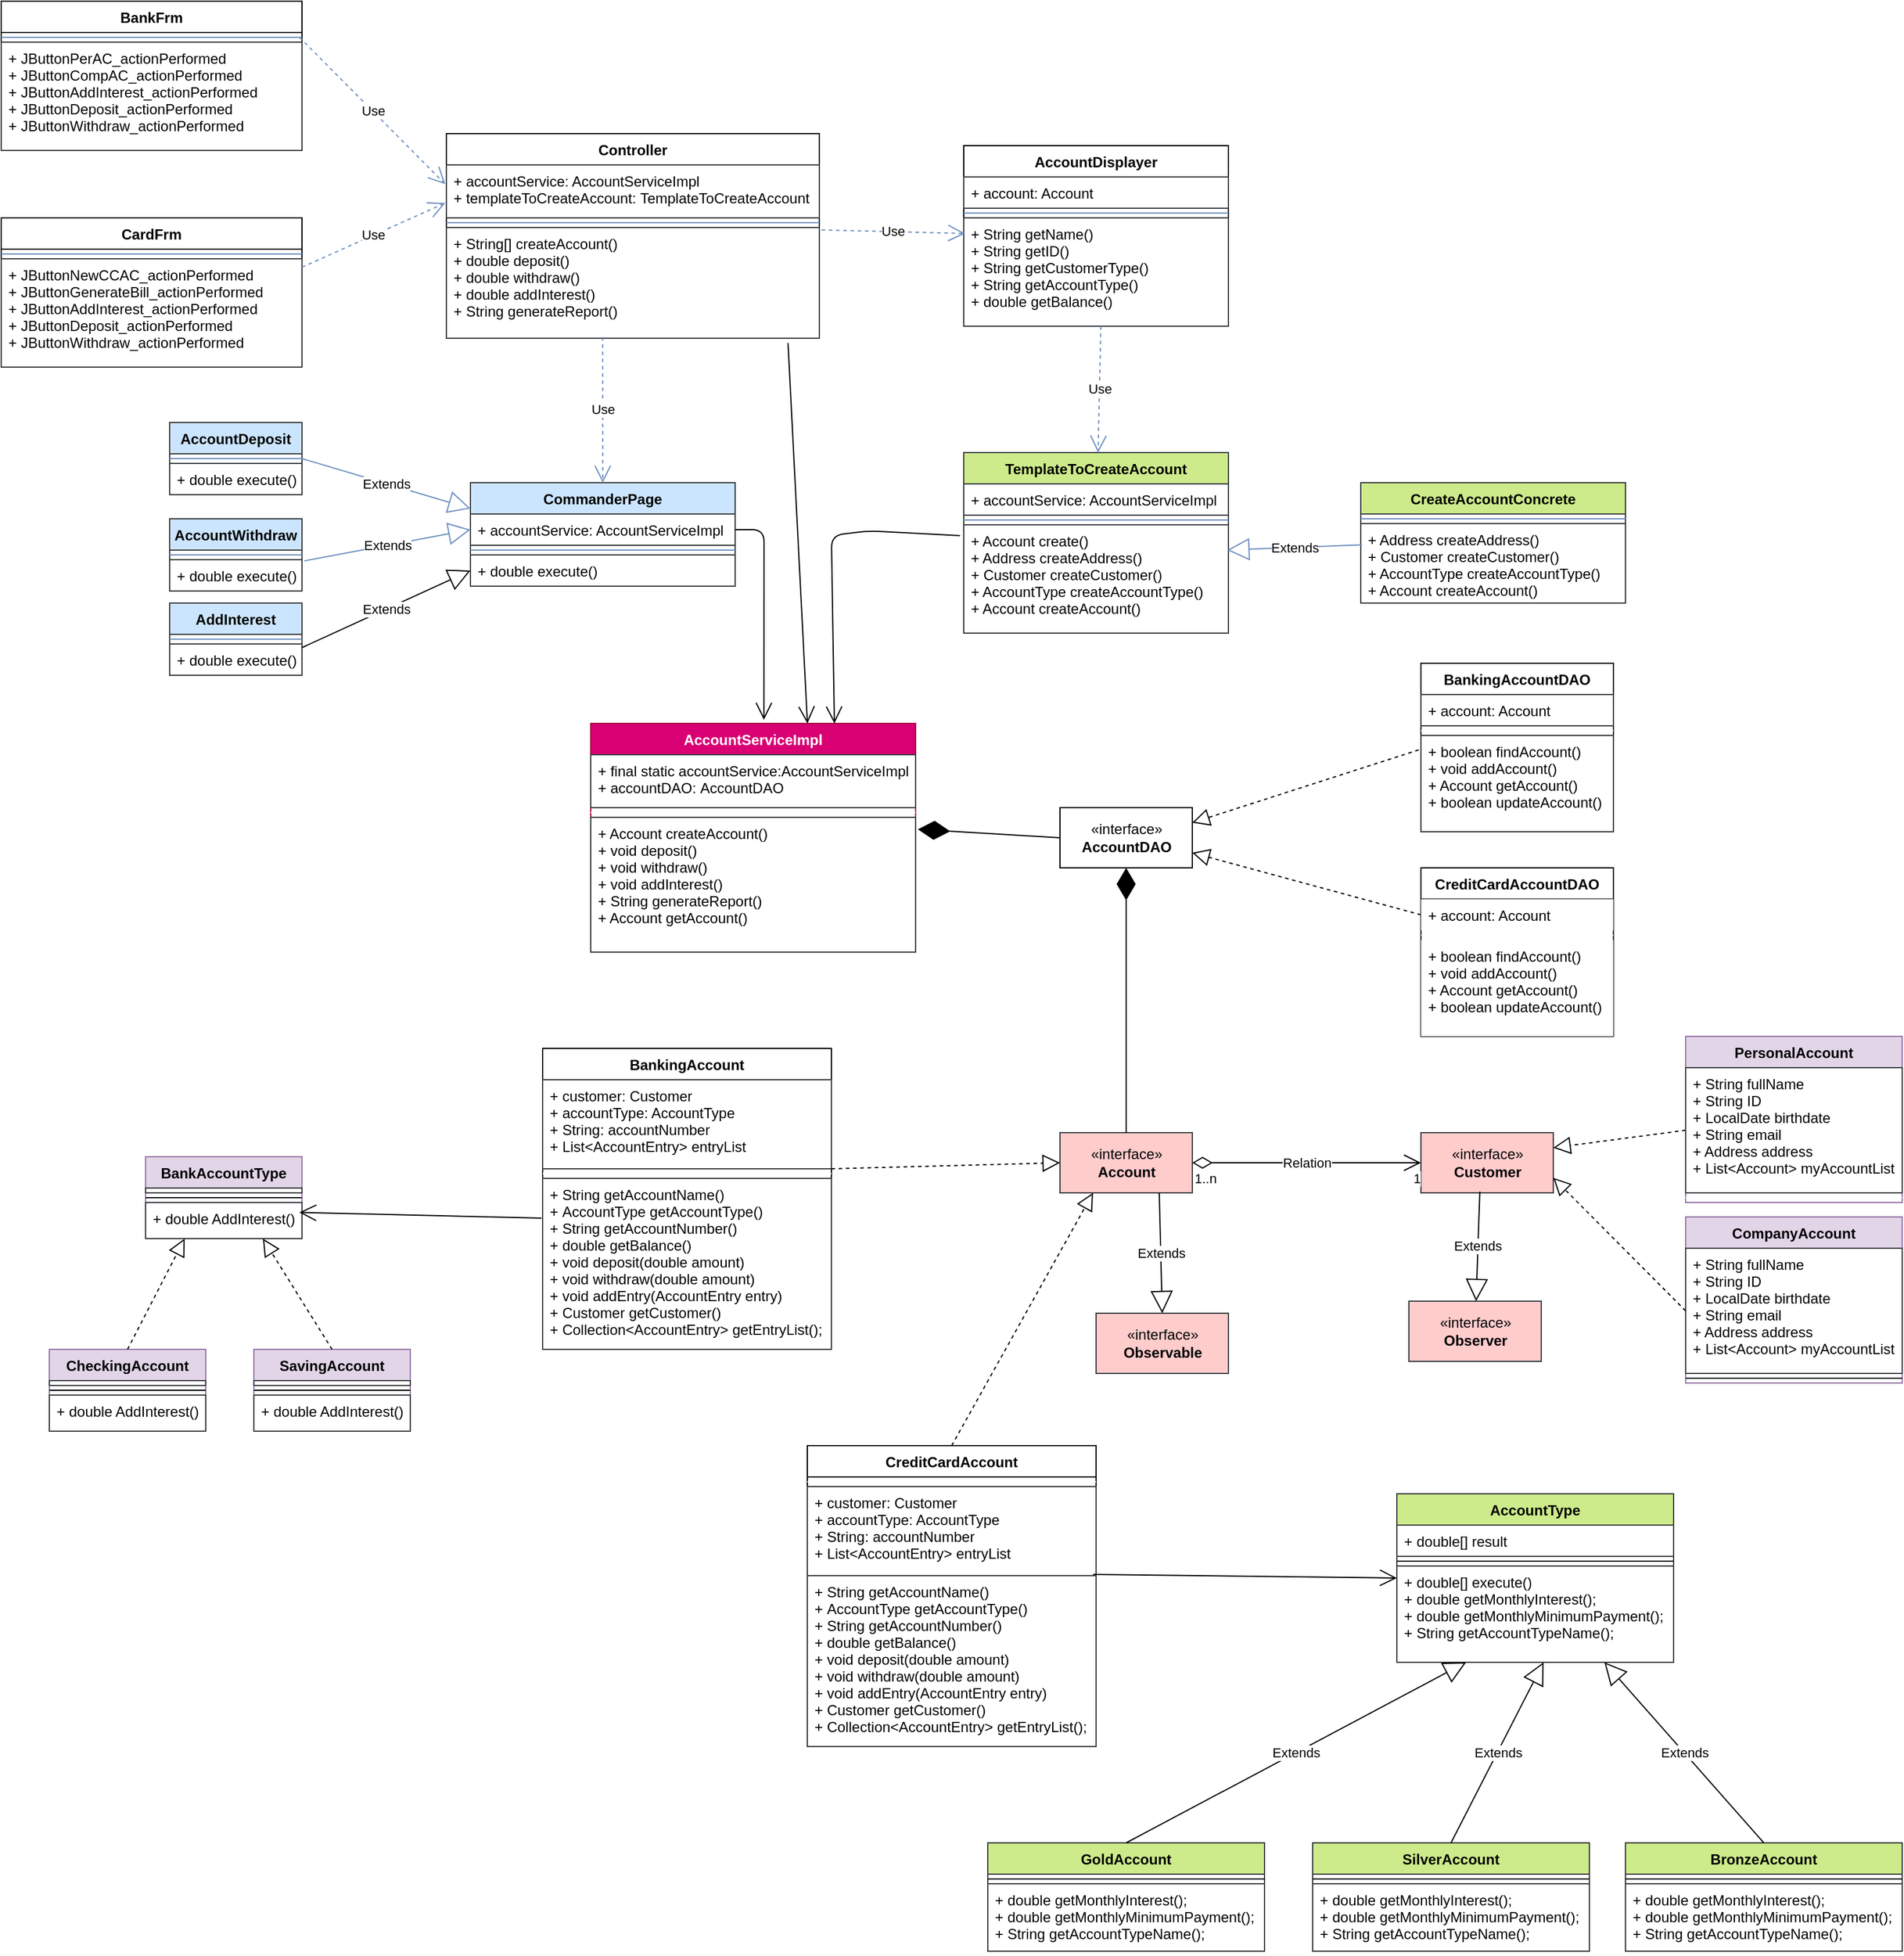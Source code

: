 <mxfile version="13.10.0" type="device"><diagram id="N6geoJVRwXy_Mv2rd3Je" name="Page-1"><mxGraphModel dx="946" dy="1611" grid="1" gridSize="10" guides="0" tooltips="1" connect="1" arrows="1" fold="1" page="1" pageScale="1" pageWidth="850" pageHeight="1100" math="0" shadow="0"><root><mxCell id="0"/><mxCell id="1" parent="0"/><mxCell id="7Wsvsvhpd3cD05kShC8l-5" value="CardFrm" style="swimlane;fontStyle=1;align=center;verticalAlign=top;childLayout=stackLayout;horizontal=1;startSize=26;horizontalStack=0;resizeParent=1;resizeParentMax=0;resizeLast=0;collapsible=1;marginBottom=0;" parent="1" vertex="1"><mxGeometry x="30" y="160" width="250" height="124" as="geometry"/></mxCell><mxCell id="7Wsvsvhpd3cD05kShC8l-7" value="" style="line;strokeWidth=1;fillColor=#dae8fc;align=left;verticalAlign=middle;spacingTop=-1;spacingLeft=3;spacingRight=3;rotatable=0;labelPosition=right;points=[];portConstraint=eastwest;strokeColor=#6c8ebf;" parent="7Wsvsvhpd3cD05kShC8l-5" vertex="1"><mxGeometry y="26" width="250" height="8" as="geometry"/></mxCell><mxCell id="7Wsvsvhpd3cD05kShC8l-8" value="+ JButtonNewCCAC_actionPerformed&#10;+ JButtonGenerateBill_actionPerformed&#10;+ JButtonAddInterest_actionPerformed&#10;+ JButtonDeposit_actionPerformed&#10;+ JButtonWithdraw_actionPerformed" style="text;strokeColor=#36393d;align=left;verticalAlign=top;spacingLeft=4;spacingRight=4;overflow=hidden;rotatable=0;points=[[0,0.5],[1,0.5]];portConstraint=eastwest;fillColor=#FFFFFF;" parent="7Wsvsvhpd3cD05kShC8l-5" vertex="1"><mxGeometry y="34" width="250" height="90" as="geometry"/></mxCell><mxCell id="7Wsvsvhpd3cD05kShC8l-23" value="BankFrm" style="swimlane;fontStyle=1;align=center;verticalAlign=top;childLayout=stackLayout;horizontal=1;startSize=26;horizontalStack=0;resizeParent=1;resizeParentMax=0;resizeLast=0;collapsible=1;marginBottom=0;" parent="1" vertex="1"><mxGeometry x="30" y="-20" width="250" height="124" as="geometry"/></mxCell><mxCell id="7Wsvsvhpd3cD05kShC8l-25" value="" style="line;strokeWidth=1;fillColor=#dae8fc;align=left;verticalAlign=middle;spacingTop=-1;spacingLeft=3;spacingRight=3;rotatable=0;labelPosition=right;points=[];portConstraint=eastwest;strokeColor=#6c8ebf;" parent="7Wsvsvhpd3cD05kShC8l-23" vertex="1"><mxGeometry y="26" width="250" height="8" as="geometry"/></mxCell><mxCell id="7Wsvsvhpd3cD05kShC8l-26" value="+ JButtonPerAC_actionPerformed&#10;+ JButtonCompAC_actionPerformed&#10;+ JButtonAddInterest_actionPerformed&#10;+ JButtonDeposit_actionPerformed&#10;+ JButtonWithdraw_actionPerformed" style="text;align=left;verticalAlign=top;spacingLeft=4;spacingRight=4;overflow=hidden;rotatable=0;points=[[0,0.5],[1,0.5]];portConstraint=eastwest;strokeColor=#36393d;fillColor=#FFFFFF;" parent="7Wsvsvhpd3cD05kShC8l-23" vertex="1"><mxGeometry y="34" width="250" height="90" as="geometry"/></mxCell><mxCell id="7Wsvsvhpd3cD05kShC8l-27" value="Controller" style="swimlane;fontStyle=1;align=center;verticalAlign=top;childLayout=stackLayout;horizontal=1;startSize=26;horizontalStack=0;resizeParent=1;resizeParentMax=0;resizeLast=0;collapsible=1;marginBottom=0;" parent="1" vertex="1"><mxGeometry x="400" y="90" width="310" height="170" as="geometry"/></mxCell><mxCell id="7Wsvsvhpd3cD05kShC8l-28" value="+ accountService: AccountServiceImpl&#10;+ templateToCreateAccount: TemplateToCreateAccount" style="text;strokeColor=#36393d;align=left;verticalAlign=top;spacingLeft=4;spacingRight=4;overflow=hidden;rotatable=0;points=[[0,0.5],[1,0.5]];portConstraint=eastwest;fillColor=#FFFFFF;" parent="7Wsvsvhpd3cD05kShC8l-27" vertex="1"><mxGeometry y="26" width="310" height="44" as="geometry"/></mxCell><mxCell id="7Wsvsvhpd3cD05kShC8l-29" value="" style="line;strokeWidth=1;fillColor=#dae8fc;align=left;verticalAlign=middle;spacingTop=-1;spacingLeft=3;spacingRight=3;rotatable=0;labelPosition=right;points=[];portConstraint=eastwest;strokeColor=#6c8ebf;" parent="7Wsvsvhpd3cD05kShC8l-27" vertex="1"><mxGeometry y="70" width="310" height="8" as="geometry"/></mxCell><mxCell id="7Wsvsvhpd3cD05kShC8l-30" value="+ String[] createAccount()&#10;+ double deposit()&#10;+ double withdraw()&#10;+ double addInterest()&#10;+ String generateReport()&#10;" style="text;strokeColor=#36393d;align=left;verticalAlign=top;spacingLeft=4;spacingRight=4;overflow=hidden;rotatable=0;points=[[0,0.5],[1,0.5]];portConstraint=eastwest;fillColor=#FFFFFF;" parent="7Wsvsvhpd3cD05kShC8l-27" vertex="1"><mxGeometry y="78" width="310" height="92" as="geometry"/></mxCell><mxCell id="7Wsvsvhpd3cD05kShC8l-33" value="Use" style="endArrow=open;endSize=12;dashed=1;html=1;exitX=0.992;exitY=-0.044;exitDx=0;exitDy=0;exitPerimeter=0;entryX=-0.003;entryY=0.364;entryDx=0;entryDy=0;entryPerimeter=0;fillColor=#dae8fc;strokeColor=#6c8ebf;" parent="1" source="7Wsvsvhpd3cD05kShC8l-26" target="7Wsvsvhpd3cD05kShC8l-28" edge="1"><mxGeometry width="160" relative="1" as="geometry"><mxPoint x="340" y="140" as="sourcePoint"/><mxPoint x="345" y="153" as="targetPoint"/></mxGeometry></mxCell><mxCell id="7Wsvsvhpd3cD05kShC8l-34" value="Use" style="endArrow=open;endSize=12;dashed=1;html=1;exitX=1;exitY=0.078;exitDx=0;exitDy=0;exitPerimeter=0;entryX=-0.003;entryY=0.719;entryDx=0;entryDy=0;entryPerimeter=0;fillColor=#dae8fc;strokeColor=#6c8ebf;" parent="1" source="7Wsvsvhpd3cD05kShC8l-8" target="7Wsvsvhpd3cD05kShC8l-28" edge="1"><mxGeometry width="160" relative="1" as="geometry"><mxPoint x="288" y="66.04" as="sourcePoint"/><mxPoint x="355" y="163.024" as="targetPoint"/></mxGeometry></mxCell><mxCell id="7Wsvsvhpd3cD05kShC8l-35" value="CommanderPage" style="swimlane;fontStyle=1;align=center;verticalAlign=top;childLayout=stackLayout;horizontal=1;startSize=26;horizontalStack=0;resizeParent=1;resizeParentMax=0;resizeLast=0;collapsible=1;marginBottom=0;fillColor=#cce5ff;strokeColor=#36393d;" parent="1" vertex="1"><mxGeometry x="420" y="380" width="220" height="86" as="geometry"/></mxCell><mxCell id="7Wsvsvhpd3cD05kShC8l-36" value="+ accountService: AccountServiceImpl" style="text;strokeColor=#36393d;align=left;verticalAlign=top;spacingLeft=4;spacingRight=4;overflow=hidden;rotatable=0;points=[[0,0.5],[1,0.5]];portConstraint=eastwest;fillColor=#FFFFFF;" parent="7Wsvsvhpd3cD05kShC8l-35" vertex="1"><mxGeometry y="26" width="220" height="26" as="geometry"/></mxCell><mxCell id="7Wsvsvhpd3cD05kShC8l-37" value="" style="line;strokeWidth=1;fillColor=#dae8fc;align=left;verticalAlign=middle;spacingTop=-1;spacingLeft=3;spacingRight=3;rotatable=0;labelPosition=right;points=[];portConstraint=eastwest;strokeColor=#6c8ebf;" parent="7Wsvsvhpd3cD05kShC8l-35" vertex="1"><mxGeometry y="52" width="220" height="8" as="geometry"/></mxCell><mxCell id="7Wsvsvhpd3cD05kShC8l-38" value="+ double execute()" style="text;strokeColor=#36393d;align=left;verticalAlign=top;spacingLeft=4;spacingRight=4;overflow=hidden;rotatable=0;points=[[0,0.5],[1,0.5]];portConstraint=eastwest;fillColor=#FFFFFF;" parent="7Wsvsvhpd3cD05kShC8l-35" vertex="1"><mxGeometry y="60" width="220" height="26" as="geometry"/></mxCell><mxCell id="7Wsvsvhpd3cD05kShC8l-39" value="Use" style="endArrow=open;endSize=12;dashed=1;html=1;entryX=0.5;entryY=0;entryDx=0;entryDy=0;exitX=0.419;exitY=0.989;exitDx=0;exitDy=0;exitPerimeter=0;fillColor=#dae8fc;strokeColor=#6c8ebf;" parent="1" source="7Wsvsvhpd3cD05kShC8l-30" target="7Wsvsvhpd3cD05kShC8l-35" edge="1"><mxGeometry width="160" relative="1" as="geometry"><mxPoint x="557" y="279" as="sourcePoint"/><mxPoint x="419.07" y="177.636" as="targetPoint"/></mxGeometry></mxCell><mxCell id="7Wsvsvhpd3cD05kShC8l-41" value="AccountDeposit" style="swimlane;fontStyle=1;align=center;verticalAlign=top;childLayout=stackLayout;horizontal=1;startSize=26;horizontalStack=0;resizeParent=1;resizeParentMax=0;resizeLast=0;collapsible=1;marginBottom=0;fillColor=#cce5ff;strokeColor=#36393d;" parent="1" vertex="1"><mxGeometry x="170" y="330" width="110" height="60" as="geometry"/></mxCell><mxCell id="7Wsvsvhpd3cD05kShC8l-43" value="" style="line;strokeWidth=1;fillColor=#dae8fc;align=left;verticalAlign=middle;spacingTop=-1;spacingLeft=3;spacingRight=3;rotatable=0;labelPosition=right;points=[];portConstraint=eastwest;strokeColor=#6c8ebf;" parent="7Wsvsvhpd3cD05kShC8l-41" vertex="1"><mxGeometry y="26" width="110" height="8" as="geometry"/></mxCell><mxCell id="7Wsvsvhpd3cD05kShC8l-44" value="+ double execute():" style="text;strokeColor=#36393d;align=left;verticalAlign=top;spacingLeft=4;spacingRight=4;overflow=hidden;rotatable=0;points=[[0,0.5],[1,0.5]];portConstraint=eastwest;fillColor=#FFFFFF;" parent="7Wsvsvhpd3cD05kShC8l-41" vertex="1"><mxGeometry y="34" width="110" height="26" as="geometry"/></mxCell><mxCell id="7Wsvsvhpd3cD05kShC8l-45" value="AccountWithdraw" style="swimlane;fontStyle=1;align=center;verticalAlign=top;childLayout=stackLayout;horizontal=1;startSize=26;horizontalStack=0;resizeParent=1;resizeParentMax=0;resizeLast=0;collapsible=1;marginBottom=0;fillColor=#cce5ff;strokeColor=#36393d;" parent="1" vertex="1"><mxGeometry x="170" y="410" width="110" height="60" as="geometry"/></mxCell><mxCell id="7Wsvsvhpd3cD05kShC8l-46" value="" style="line;strokeWidth=1;fillColor=#dae8fc;align=left;verticalAlign=middle;spacingTop=-1;spacingLeft=3;spacingRight=3;rotatable=0;labelPosition=right;points=[];portConstraint=eastwest;strokeColor=#6c8ebf;" parent="7Wsvsvhpd3cD05kShC8l-45" vertex="1"><mxGeometry y="26" width="110" height="8" as="geometry"/></mxCell><mxCell id="7Wsvsvhpd3cD05kShC8l-47" value="+ double execute():" style="text;strokeColor=#36393d;align=left;verticalAlign=top;spacingLeft=4;spacingRight=4;overflow=hidden;rotatable=0;points=[[0,0.5],[1,0.5]];portConstraint=eastwest;fillColor=#FFFFFF;" parent="7Wsvsvhpd3cD05kShC8l-45" vertex="1"><mxGeometry y="34" width="110" height="26" as="geometry"/></mxCell><mxCell id="7Wsvsvhpd3cD05kShC8l-48" value="AddInterest" style="swimlane;fontStyle=1;align=center;verticalAlign=top;childLayout=stackLayout;horizontal=1;startSize=26;horizontalStack=0;resizeParent=1;resizeParentMax=0;resizeLast=0;collapsible=1;marginBottom=0;fillColor=#cce5ff;strokeColor=#36393d;" parent="1" vertex="1"><mxGeometry x="170" y="480" width="110" height="60" as="geometry"/></mxCell><mxCell id="7Wsvsvhpd3cD05kShC8l-49" value="" style="line;strokeWidth=1;fillColor=#dae8fc;align=left;verticalAlign=middle;spacingTop=-1;spacingLeft=3;spacingRight=3;rotatable=0;labelPosition=right;points=[];portConstraint=eastwest;strokeColor=#6c8ebf;" parent="7Wsvsvhpd3cD05kShC8l-48" vertex="1"><mxGeometry y="26" width="110" height="8" as="geometry"/></mxCell><mxCell id="7Wsvsvhpd3cD05kShC8l-50" value="+ double execute():" style="text;strokeColor=#36393d;align=left;verticalAlign=top;spacingLeft=4;spacingRight=4;overflow=hidden;rotatable=0;points=[[0,0.5],[1,0.5]];portConstraint=eastwest;fillColor=#FFFFFF;" parent="7Wsvsvhpd3cD05kShC8l-48" vertex="1"><mxGeometry y="34" width="110" height="26" as="geometry"/></mxCell><mxCell id="7Wsvsvhpd3cD05kShC8l-53" value="AccountDisplayer" style="swimlane;fontStyle=1;align=center;verticalAlign=top;childLayout=stackLayout;horizontal=1;startSize=26;horizontalStack=0;resizeParent=1;resizeParentMax=0;resizeLast=0;collapsible=1;marginBottom=0;" parent="1" vertex="1"><mxGeometry x="830" y="100" width="220" height="150" as="geometry"/></mxCell><mxCell id="7Wsvsvhpd3cD05kShC8l-54" value="+ account: Account" style="text;strokeColor=#36393d;align=left;verticalAlign=top;spacingLeft=4;spacingRight=4;overflow=hidden;rotatable=0;points=[[0,0.5],[1,0.5]];portConstraint=eastwest;fillColor=#FFFFFF;" parent="7Wsvsvhpd3cD05kShC8l-53" vertex="1"><mxGeometry y="26" width="220" height="26" as="geometry"/></mxCell><mxCell id="7Wsvsvhpd3cD05kShC8l-55" value="" style="line;strokeWidth=1;fillColor=#dae8fc;align=left;verticalAlign=middle;spacingTop=-1;spacingLeft=3;spacingRight=3;rotatable=0;labelPosition=right;points=[];portConstraint=eastwest;strokeColor=#6c8ebf;" parent="7Wsvsvhpd3cD05kShC8l-53" vertex="1"><mxGeometry y="52" width="220" height="8" as="geometry"/></mxCell><mxCell id="7Wsvsvhpd3cD05kShC8l-56" value="+ String getName()&#10;+ String getID()&#10;+ String getCustomerType()&#10;+ String getAccountType()&#10;+ double getBalance()" style="text;strokeColor=#36393d;align=left;verticalAlign=top;spacingLeft=4;spacingRight=4;overflow=hidden;rotatable=0;points=[[0,0.5],[1,0.5]];portConstraint=eastwest;fillColor=#FFFFFF;" parent="7Wsvsvhpd3cD05kShC8l-53" vertex="1"><mxGeometry y="60" width="220" height="90" as="geometry"/></mxCell><mxCell id="7Wsvsvhpd3cD05kShC8l-57" value="Use" style="endArrow=open;endSize=12;dashed=1;html=1;entryX=0.005;entryY=0.144;entryDx=0;entryDy=0;exitX=1.006;exitY=0.022;exitDx=0;exitDy=0;exitPerimeter=0;entryPerimeter=0;fillColor=#dae8fc;strokeColor=#6c8ebf;" parent="1" source="7Wsvsvhpd3cD05kShC8l-30" target="7Wsvsvhpd3cD05kShC8l-56" edge="1"><mxGeometry width="160" relative="1" as="geometry"><mxPoint x="567" y="289" as="sourcePoint"/><mxPoint x="435" y="360" as="targetPoint"/></mxGeometry></mxCell><mxCell id="7Wsvsvhpd3cD05kShC8l-58" value="TemplateToCreateAccount" style="swimlane;fontStyle=1;align=center;verticalAlign=top;childLayout=stackLayout;horizontal=1;startSize=26;horizontalStack=0;resizeParent=1;resizeParentMax=0;resizeLast=0;collapsible=1;marginBottom=0;fillColor=#cdeb8b;strokeColor=#36393d;" parent="1" vertex="1"><mxGeometry x="830" y="355" width="220" height="150" as="geometry"/></mxCell><mxCell id="7Wsvsvhpd3cD05kShC8l-59" value="+ accountService: AccountServiceImpl" style="text;strokeColor=#36393d;align=left;verticalAlign=top;spacingLeft=4;spacingRight=4;overflow=hidden;rotatable=0;points=[[0,0.5],[1,0.5]];portConstraint=eastwest;fillColor=#FFFFFF;" parent="7Wsvsvhpd3cD05kShC8l-58" vertex="1"><mxGeometry y="26" width="220" height="26" as="geometry"/></mxCell><mxCell id="7Wsvsvhpd3cD05kShC8l-60" value="" style="line;strokeWidth=1;fillColor=#dae8fc;align=left;verticalAlign=middle;spacingTop=-1;spacingLeft=3;spacingRight=3;rotatable=0;labelPosition=right;points=[];portConstraint=eastwest;strokeColor=#6c8ebf;" parent="7Wsvsvhpd3cD05kShC8l-58" vertex="1"><mxGeometry y="52" width="220" height="8" as="geometry"/></mxCell><mxCell id="7Wsvsvhpd3cD05kShC8l-61" value="+ Account create()&#10;+ Address createAddress()&#10;+ Customer createCustomer()&#10;+ AccountType createAccountType()&#10;+ Account createAccount()" style="text;strokeColor=#36393d;align=left;verticalAlign=top;spacingLeft=4;spacingRight=4;overflow=hidden;rotatable=0;points=[[0,0.5],[1,0.5]];portConstraint=eastwest;fillColor=#FFFFFF;" parent="7Wsvsvhpd3cD05kShC8l-58" vertex="1"><mxGeometry y="60" width="220" height="90" as="geometry"/></mxCell><mxCell id="7Wsvsvhpd3cD05kShC8l-62" value="Use" style="endArrow=open;endSize=12;dashed=1;html=1;exitX=0.518;exitY=1;exitDx=0;exitDy=0;exitPerimeter=0;fillColor=#dae8fc;strokeColor=#6c8ebf;" parent="1" source="7Wsvsvhpd3cD05kShC8l-56" target="7Wsvsvhpd3cD05kShC8l-58" edge="1"><mxGeometry width="160" relative="1" as="geometry"><mxPoint x="731.86" y="200.024" as="sourcePoint"/><mxPoint x="841.1" y="202.96" as="targetPoint"/></mxGeometry></mxCell><mxCell id="7Wsvsvhpd3cD05kShC8l-63" value="CreateAccountConcrete" style="swimlane;fontStyle=1;align=center;verticalAlign=top;childLayout=stackLayout;horizontal=1;startSize=26;horizontalStack=0;resizeParent=1;resizeParentMax=0;resizeLast=0;collapsible=1;marginBottom=0;fillColor=#cdeb8b;strokeColor=#36393d;" parent="1" vertex="1"><mxGeometry x="1160" y="380" width="220" height="100" as="geometry"/></mxCell><mxCell id="7Wsvsvhpd3cD05kShC8l-65" value="" style="line;strokeWidth=1;fillColor=#dae8fc;align=left;verticalAlign=middle;spacingTop=-1;spacingLeft=3;spacingRight=3;rotatable=0;labelPosition=right;points=[];portConstraint=eastwest;strokeColor=#6c8ebf;" parent="7Wsvsvhpd3cD05kShC8l-63" vertex="1"><mxGeometry y="26" width="220" height="8" as="geometry"/></mxCell><mxCell id="7Wsvsvhpd3cD05kShC8l-66" value="+ Address createAddress()&#10;+ Customer createCustomer()&#10;+ AccountType createAccountType()&#10;+ Account createAccount()" style="text;strokeColor=#36393d;align=left;verticalAlign=top;spacingLeft=4;spacingRight=4;overflow=hidden;rotatable=0;points=[[0,0.5],[1,0.5]];portConstraint=eastwest;fillColor=#FFFFFF;" parent="7Wsvsvhpd3cD05kShC8l-63" vertex="1"><mxGeometry y="34" width="220" height="66" as="geometry"/></mxCell><mxCell id="7Wsvsvhpd3cD05kShC8l-67" value="Extends" style="endArrow=block;endSize=16;endFill=0;html=1;exitX=0.005;exitY=0.267;exitDx=0;exitDy=0;exitPerimeter=0;fillColor=#dae8fc;strokeColor=#6c8ebf;" parent="1" source="7Wsvsvhpd3cD05kShC8l-66" edge="1"><mxGeometry width="160" relative="1" as="geometry"><mxPoint x="460" y="340" as="sourcePoint"/><mxPoint x="1049" y="436" as="targetPoint"/></mxGeometry></mxCell><mxCell id="7Wsvsvhpd3cD05kShC8l-68" value="Extends" style="endArrow=block;endSize=16;endFill=0;html=1;exitX=1;exitY=0.5;exitDx=0;exitDy=0;entryX=0;entryY=0.25;entryDx=0;entryDy=0;fillColor=#dae8fc;strokeColor=#6c8ebf;" parent="1" source="7Wsvsvhpd3cD05kShC8l-41" target="7Wsvsvhpd3cD05kShC8l-35" edge="1"><mxGeometry width="160" relative="1" as="geometry"><mxPoint x="360" y="340" as="sourcePoint"/><mxPoint x="520" y="340" as="targetPoint"/></mxGeometry></mxCell><mxCell id="7Wsvsvhpd3cD05kShC8l-69" value="Extends" style="endArrow=block;endSize=16;endFill=0;html=1;exitX=1.018;exitY=0.038;exitDx=0;exitDy=0;entryX=0;entryY=0.5;entryDx=0;entryDy=0;exitPerimeter=0;fillColor=#dae8fc;strokeColor=#6c8ebf;" parent="1" source="7Wsvsvhpd3cD05kShC8l-47" target="7Wsvsvhpd3cD05kShC8l-36" edge="1"><mxGeometry width="160" relative="1" as="geometry"><mxPoint x="290" y="400" as="sourcePoint"/><mxPoint x="430" y="411.5" as="targetPoint"/></mxGeometry></mxCell><mxCell id="7Wsvsvhpd3cD05kShC8l-70" value="Extends" style="endArrow=block;endSize=16;endFill=0;html=1;exitX=1;exitY=0.115;exitDx=0;exitDy=0;entryX=0;entryY=0.5;entryDx=0;entryDy=0;exitPerimeter=0;" parent="1" source="7Wsvsvhpd3cD05kShC8l-50" target="7Wsvsvhpd3cD05kShC8l-38" edge="1"><mxGeometry width="160" relative="1" as="geometry"><mxPoint x="300" y="410" as="sourcePoint"/><mxPoint x="440" y="421.5" as="targetPoint"/></mxGeometry></mxCell><mxCell id="7Wsvsvhpd3cD05kShC8l-71" value="AccountServiceImpl" style="swimlane;fontStyle=1;align=center;verticalAlign=top;childLayout=stackLayout;horizontal=1;startSize=26;horizontalStack=0;resizeParent=1;resizeParentMax=0;resizeLast=0;collapsible=1;marginBottom=0;fillColor=#d80073;strokeColor=#A50040;fontColor=#ffffff;" parent="1" vertex="1"><mxGeometry x="520" y="580" width="270" height="190" as="geometry"/></mxCell><mxCell id="7Wsvsvhpd3cD05kShC8l-72" value="+ final static accountService:AccountServiceImpl&#10;+ accountDAO: AccountDAO" style="text;strokeColor=#36393d;align=left;verticalAlign=top;spacingLeft=4;spacingRight=4;overflow=hidden;rotatable=0;points=[[0,0.5],[1,0.5]];portConstraint=eastwest;fillColor=#FFFFFF;" parent="7Wsvsvhpd3cD05kShC8l-71" vertex="1"><mxGeometry y="26" width="270" height="44" as="geometry"/></mxCell><mxCell id="7Wsvsvhpd3cD05kShC8l-73" value="" style="line;strokeWidth=1;align=left;verticalAlign=middle;spacingTop=-1;spacingLeft=3;spacingRight=3;rotatable=0;labelPosition=right;points=[];portConstraint=eastwest;fillColor=#FFFFFF;strokeColor=#FFFFFF;" parent="7Wsvsvhpd3cD05kShC8l-71" vertex="1"><mxGeometry y="70" width="270" height="8" as="geometry"/></mxCell><mxCell id="7Wsvsvhpd3cD05kShC8l-74" value="+ Account createAccount()&#10;+ void deposit()&#10;+ void withdraw()&#10;+ void addInterest()&#10;+ String generateReport()&#10;+ Account getAccount()" style="text;strokeColor=#36393d;align=left;verticalAlign=top;spacingLeft=4;spacingRight=4;overflow=hidden;rotatable=0;points=[[0,0.5],[1,0.5]];portConstraint=eastwest;fillColor=#FFFFFF;" parent="7Wsvsvhpd3cD05kShC8l-71" vertex="1"><mxGeometry y="78" width="270" height="112" as="geometry"/></mxCell><mxCell id="7Wsvsvhpd3cD05kShC8l-79" value="«interface»&lt;br&gt;&lt;b&gt;AccountDAO&lt;/b&gt;" style="html=1;" parent="1" vertex="1"><mxGeometry x="910" y="650" width="110" height="50" as="geometry"/></mxCell><mxCell id="7Wsvsvhpd3cD05kShC8l-80" value="BankingAccountDAO" style="swimlane;fontStyle=1;align=center;verticalAlign=top;childLayout=stackLayout;horizontal=1;startSize=26;horizontalStack=0;resizeParent=1;resizeParentMax=0;resizeLast=0;collapsible=1;marginBottom=0;" parent="1" vertex="1"><mxGeometry x="1210" y="530" width="160" height="140" as="geometry"/></mxCell><mxCell id="7Wsvsvhpd3cD05kShC8l-81" value="+ account: Account" style="text;strokeColor=#36393d;align=left;verticalAlign=top;spacingLeft=4;spacingRight=4;overflow=hidden;rotatable=0;points=[[0,0.5],[1,0.5]];portConstraint=eastwest;fillColor=#FFFFFF;" parent="7Wsvsvhpd3cD05kShC8l-80" vertex="1"><mxGeometry y="26" width="160" height="26" as="geometry"/></mxCell><mxCell id="7Wsvsvhpd3cD05kShC8l-82" value="" style="line;strokeWidth=1;align=left;verticalAlign=middle;spacingTop=-1;spacingLeft=3;spacingRight=3;rotatable=0;labelPosition=right;points=[];portConstraint=eastwest;strokeColor=#FFFFFF;fillColor=#FFFFFF;" parent="7Wsvsvhpd3cD05kShC8l-80" vertex="1"><mxGeometry y="52" width="160" height="8" as="geometry"/></mxCell><mxCell id="7Wsvsvhpd3cD05kShC8l-83" value="+ boolean findAccount()&#10;+ void addAccount()&#10;+ Account getAccount()&#10;+ boolean updateAccount()" style="text;strokeColor=#36393d;align=left;verticalAlign=top;spacingLeft=4;spacingRight=4;overflow=hidden;rotatable=0;points=[[0,0.5],[1,0.5]];portConstraint=eastwest;fillColor=#FFFFFF;" parent="7Wsvsvhpd3cD05kShC8l-80" vertex="1"><mxGeometry y="60" width="160" height="80" as="geometry"/></mxCell><mxCell id="7Wsvsvhpd3cD05kShC8l-88" value="CreditCardAccountDAO" style="swimlane;fontStyle=1;align=center;verticalAlign=top;childLayout=stackLayout;horizontal=1;startSize=26;horizontalStack=0;resizeParent=1;resizeParentMax=0;resizeLast=0;collapsible=1;marginBottom=0;" parent="1" vertex="1"><mxGeometry x="1210" y="700" width="160" height="140" as="geometry"/></mxCell><mxCell id="7Wsvsvhpd3cD05kShC8l-89" value="+ account: Account" style="text;align=left;verticalAlign=top;spacingLeft=4;spacingRight=4;overflow=hidden;rotatable=0;points=[[0,0.5],[1,0.5]];portConstraint=eastwest;fillColor=#FFFFFF;" parent="7Wsvsvhpd3cD05kShC8l-88" vertex="1"><mxGeometry y="26" width="160" height="26" as="geometry"/></mxCell><mxCell id="7Wsvsvhpd3cD05kShC8l-90" value="" style="line;strokeWidth=1;align=left;verticalAlign=middle;spacingTop=-1;spacingLeft=3;spacingRight=3;rotatable=0;labelPosition=right;points=[];portConstraint=eastwest;fillColor=#FFFFFF;strokeColor=#FFFFFF;" parent="7Wsvsvhpd3cD05kShC8l-88" vertex="1"><mxGeometry y="52" width="160" height="8" as="geometry"/></mxCell><mxCell id="7Wsvsvhpd3cD05kShC8l-91" value="+ boolean findAccount()&#10;+ void addAccount()&#10;+ Account getAccount()&#10;+ boolean updateAccount()" style="text;align=left;verticalAlign=top;spacingLeft=4;spacingRight=4;overflow=hidden;rotatable=0;points=[[0,0.5],[1,0.5]];portConstraint=eastwest;fillColor=#FFFFFF;" parent="7Wsvsvhpd3cD05kShC8l-88" vertex="1"><mxGeometry y="60" width="160" height="80" as="geometry"/></mxCell><mxCell id="7Wsvsvhpd3cD05kShC8l-92" value="" style="endArrow=block;dashed=1;endFill=0;endSize=12;html=1;exitX=-0.012;exitY=0.15;exitDx=0;exitDy=0;exitPerimeter=0;entryX=1;entryY=0.25;entryDx=0;entryDy=0;fillColor=#ffe6cc;" parent="1" source="7Wsvsvhpd3cD05kShC8l-83" target="7Wsvsvhpd3cD05kShC8l-79" edge="1"><mxGeometry width="160" relative="1" as="geometry"><mxPoint x="840" y="630" as="sourcePoint"/><mxPoint x="1000" y="630" as="targetPoint"/></mxGeometry></mxCell><mxCell id="7Wsvsvhpd3cD05kShC8l-93" value="" style="endArrow=block;dashed=1;endFill=0;endSize=12;html=1;exitX=0;exitY=0.5;exitDx=0;exitDy=0;entryX=1;entryY=0.75;entryDx=0;entryDy=0;fillColor=#ffe6cc;" parent="1" source="7Wsvsvhpd3cD05kShC8l-89" target="7Wsvsvhpd3cD05kShC8l-79" edge="1"><mxGeometry width="160" relative="1" as="geometry"><mxPoint x="1088.08" y="622" as="sourcePoint"/><mxPoint x="1000" y="672.5" as="targetPoint"/></mxGeometry></mxCell><mxCell id="7Wsvsvhpd3cD05kShC8l-102" value="«interface»&lt;br&gt;&lt;b&gt;Account&lt;/b&gt;" style="html=1;fillColor=#ffcccc;strokeColor=#36393d;" parent="1" vertex="1"><mxGeometry x="910" y="920" width="110" height="50" as="geometry"/></mxCell><mxCell id="7Wsvsvhpd3cD05kShC8l-103" value="BankingAccount" style="swimlane;fontStyle=1;align=center;verticalAlign=top;childLayout=stackLayout;horizontal=1;startSize=26;horizontalStack=0;resizeParent=1;resizeParentMax=0;resizeLast=0;collapsible=1;marginBottom=0;" parent="1" vertex="1"><mxGeometry x="480" y="850" width="240" height="250" as="geometry"/></mxCell><mxCell id="7Wsvsvhpd3cD05kShC8l-104" value="+ customer: Customer&#10;+ accountType: AccountType&#10;+ String: accountNumber&#10;+ List&lt;AccountEntry&gt; entryList" style="text;strokeColor=#36393d;align=left;verticalAlign=top;spacingLeft=4;spacingRight=4;overflow=hidden;rotatable=0;points=[[0,0.5],[1,0.5]];portConstraint=eastwest;fillColor=#FFFFFF;" parent="7Wsvsvhpd3cD05kShC8l-103" vertex="1"><mxGeometry y="26" width="240" height="74" as="geometry"/></mxCell><mxCell id="7Wsvsvhpd3cD05kShC8l-105" value="" style="line;strokeWidth=1;align=left;verticalAlign=middle;spacingTop=-1;spacingLeft=3;spacingRight=3;rotatable=0;labelPosition=right;points=[];portConstraint=eastwest;fillColor=#FFFFFF;strokeColor=#FFFFFF;" parent="7Wsvsvhpd3cD05kShC8l-103" vertex="1"><mxGeometry y="100" width="240" height="8" as="geometry"/></mxCell><mxCell id="7Wsvsvhpd3cD05kShC8l-106" value="+ String getAccountName()&#10;+ AccountType getAccountType()&#10;+ String getAccountNumber()&#10;+ double getBalance()&#10;+ void deposit(double amount)&#10;+ void withdraw(double amount)&#10;+ void addEntry(AccountEntry entry)&#10;+ Customer getCustomer()&#10;+ Collection&lt;AccountEntry&gt; getEntryList();" style="text;strokeColor=#36393d;align=left;verticalAlign=top;spacingLeft=4;spacingRight=4;overflow=hidden;rotatable=0;points=[[0,0.5],[1,0.5]];portConstraint=eastwest;fillColor=#FFFFFF;" parent="7Wsvsvhpd3cD05kShC8l-103" vertex="1"><mxGeometry y="108" width="240" height="142" as="geometry"/></mxCell><mxCell id="7Wsvsvhpd3cD05kShC8l-107" value="" style="endArrow=open;endFill=1;endSize=12;html=1;entryX=0.533;entryY=-0.016;entryDx=0;entryDy=0;exitX=1;exitY=0.5;exitDx=0;exitDy=0;entryPerimeter=0;" parent="1" source="7Wsvsvhpd3cD05kShC8l-36" target="7Wsvsvhpd3cD05kShC8l-71" edge="1"><mxGeometry width="160" relative="1" as="geometry"><mxPoint x="645" y="426" as="sourcePoint"/><mxPoint x="940" y="720" as="targetPoint"/><Array as="points"><mxPoint x="664" y="419"/></Array></mxGeometry></mxCell><mxCell id="7Wsvsvhpd3cD05kShC8l-108" value="" style="endArrow=open;endFill=1;endSize=12;html=1;entryX=0.75;entryY=0;entryDx=0;entryDy=0;exitX=-0.014;exitY=0.1;exitDx=0;exitDy=0;exitPerimeter=0;fillColor=#f8cecc;" parent="1" source="7Wsvsvhpd3cD05kShC8l-61" target="7Wsvsvhpd3cD05kShC8l-71" edge="1"><mxGeometry width="160" relative="1" as="geometry"><mxPoint x="650" y="429" as="sourcePoint"/><mxPoint x="673.91" y="586.96" as="targetPoint"/><Array as="points"><mxPoint x="750" y="420"/><mxPoint x="720" y="424"/></Array></mxGeometry></mxCell><mxCell id="7Wsvsvhpd3cD05kShC8l-109" value="" style="endArrow=diamondThin;endFill=1;endSize=24;html=1;exitX=0;exitY=0.5;exitDx=0;exitDy=0;entryX=1.007;entryY=0.089;entryDx=0;entryDy=0;entryPerimeter=0;fillColor=#ffe6cc;" parent="1" source="7Wsvsvhpd3cD05kShC8l-79" target="7Wsvsvhpd3cD05kShC8l-74" edge="1"><mxGeometry width="160" relative="1" as="geometry"><mxPoint x="880" y="630" as="sourcePoint"/><mxPoint x="940" y="600" as="targetPoint"/></mxGeometry></mxCell><mxCell id="7Wsvsvhpd3cD05kShC8l-110" value="" style="endArrow=diamondThin;endFill=1;endSize=24;html=1;exitX=0.5;exitY=0;exitDx=0;exitDy=0;entryX=0.5;entryY=1;entryDx=0;entryDy=0;" parent="1" source="7Wsvsvhpd3cD05kShC8l-102" target="7Wsvsvhpd3cD05kShC8l-79" edge="1"><mxGeometry width="160" relative="1" as="geometry"><mxPoint x="920" y="685" as="sourcePoint"/><mxPoint x="801.89" y="677.968" as="targetPoint"/></mxGeometry></mxCell><mxCell id="7Wsvsvhpd3cD05kShC8l-111" value="" style="endArrow=block;dashed=1;endFill=0;endSize=12;html=1;exitX=1;exitY=0;exitDx=0;exitDy=0;entryX=0;entryY=0.5;entryDx=0;entryDy=0;exitPerimeter=0;" parent="1" source="7Wsvsvhpd3cD05kShC8l-105" target="7Wsvsvhpd3cD05kShC8l-102" edge="1"><mxGeometry width="160" relative="1" as="geometry"><mxPoint x="780" y="850" as="sourcePoint"/><mxPoint x="940" y="850" as="targetPoint"/></mxGeometry></mxCell><mxCell id="7Wsvsvhpd3cD05kShC8l-112" value="CreditCardAccount" style="swimlane;fontStyle=1;align=center;verticalAlign=top;childLayout=stackLayout;horizontal=1;startSize=26;horizontalStack=0;resizeParent=1;resizeParentMax=0;resizeLast=0;collapsible=1;marginBottom=0;" parent="1" vertex="1"><mxGeometry x="700" y="1180" width="240" height="250" as="geometry"/></mxCell><mxCell id="7Wsvsvhpd3cD05kShC8l-114" value="" style="line;strokeWidth=1;align=left;verticalAlign=middle;spacingTop=-1;spacingLeft=3;spacingRight=3;rotatable=0;labelPosition=right;points=[];portConstraint=eastwest;fillColor=#FFFFFF;strokeColor=#FFFFFF;" parent="7Wsvsvhpd3cD05kShC8l-112" vertex="1"><mxGeometry y="26" width="240" height="8" as="geometry"/></mxCell><mxCell id="7Wsvsvhpd3cD05kShC8l-113" value="+ customer: Customer&#10;+ accountType: AccountType&#10;+ String: accountNumber&#10;+ List&lt;AccountEntry&gt; entryList" style="text;align=left;verticalAlign=top;spacingLeft=4;spacingRight=4;overflow=hidden;rotatable=0;points=[[0,0.5],[1,0.5]];portConstraint=eastwest;strokeColor=#36393d;fillColor=#FFFFFF;" parent="7Wsvsvhpd3cD05kShC8l-112" vertex="1"><mxGeometry y="34" width="240" height="74" as="geometry"/></mxCell><mxCell id="7Wsvsvhpd3cD05kShC8l-115" value="+ String getAccountName()&#10;+ AccountType getAccountType()&#10;+ String getAccountNumber()&#10;+ double getBalance()&#10;+ void deposit(double amount)&#10;+ void withdraw(double amount)&#10;+ void addEntry(AccountEntry entry)&#10;+ Customer getCustomer()&#10;+ Collection&lt;AccountEntry&gt; getEntryList();" style="text;align=left;verticalAlign=top;spacingLeft=4;spacingRight=4;overflow=hidden;rotatable=0;points=[[0,0.5],[1,0.5]];portConstraint=eastwest;strokeColor=#36393d;fillColor=#FFFFFF;" parent="7Wsvsvhpd3cD05kShC8l-112" vertex="1"><mxGeometry y="108" width="240" height="142" as="geometry"/></mxCell><mxCell id="7Wsvsvhpd3cD05kShC8l-116" value="" style="endArrow=block;dashed=1;endFill=0;endSize=12;html=1;exitX=0.5;exitY=0;exitDx=0;exitDy=0;entryX=0.25;entryY=1;entryDx=0;entryDy=0;" parent="1" source="7Wsvsvhpd3cD05kShC8l-112" target="7Wsvsvhpd3cD05kShC8l-102" edge="1"><mxGeometry width="160" relative="1" as="geometry"><mxPoint x="770" y="863.972" as="sourcePoint"/><mxPoint x="910" y="970" as="targetPoint"/></mxGeometry></mxCell><mxCell id="7Wsvsvhpd3cD05kShC8l-117" value="«interface»&lt;br&gt;&lt;b&gt;Customer&lt;/b&gt;" style="html=1;fillColor=#ffcccc;strokeColor=#36393d;" parent="1" vertex="1"><mxGeometry x="1210" y="920" width="110" height="50" as="geometry"/></mxCell><mxCell id="7Wsvsvhpd3cD05kShC8l-119" value="Relation" style="endArrow=open;html=1;endSize=12;startArrow=diamondThin;startSize=14;startFill=0;edgeStyle=orthogonalEdgeStyle;exitX=1;exitY=0.5;exitDx=0;exitDy=0;entryX=0;entryY=0.5;entryDx=0;entryDy=0;" parent="1" source="7Wsvsvhpd3cD05kShC8l-102" target="7Wsvsvhpd3cD05kShC8l-117" edge="1"><mxGeometry relative="1" as="geometry"><mxPoint x="870" y="1070" as="sourcePoint"/><mxPoint x="1030" y="1070" as="targetPoint"/></mxGeometry></mxCell><mxCell id="7Wsvsvhpd3cD05kShC8l-120" value="1..n" style="edgeLabel;resizable=0;html=1;align=left;verticalAlign=top;" parent="7Wsvsvhpd3cD05kShC8l-119" connectable="0" vertex="1"><mxGeometry x="-1" relative="1" as="geometry"/></mxCell><mxCell id="7Wsvsvhpd3cD05kShC8l-121" value="1" style="edgeLabel;resizable=0;html=1;align=right;verticalAlign=top;" parent="7Wsvsvhpd3cD05kShC8l-119" connectable="0" vertex="1"><mxGeometry x="1" relative="1" as="geometry"/></mxCell><mxCell id="7Wsvsvhpd3cD05kShC8l-127" value="CompanyAccount" style="swimlane;fontStyle=1;align=center;verticalAlign=top;childLayout=stackLayout;horizontal=1;startSize=26;horizontalStack=0;resizeParent=1;resizeParentMax=0;resizeLast=0;collapsible=1;marginBottom=0;fillColor=#e1d5e7;strokeColor=#9673a6;" parent="1" vertex="1"><mxGeometry x="1430" y="990" width="180" height="138" as="geometry"/></mxCell><mxCell id="7Wsvsvhpd3cD05kShC8l-128" value="+ String fullName&#10;+ String ID&#10;+ LocalDate birthdate&#10;+ String email&#10;+ Address address&#10;+ List&lt;Account&gt; myAccountList" style="text;strokeColor=#36393d;align=left;verticalAlign=top;spacingLeft=4;spacingRight=4;overflow=hidden;rotatable=0;points=[[0,0.5],[1,0.5]];portConstraint=eastwest;fillColor=#FFFFFF;" parent="7Wsvsvhpd3cD05kShC8l-127" vertex="1"><mxGeometry y="26" width="180" height="104" as="geometry"/></mxCell><mxCell id="7Wsvsvhpd3cD05kShC8l-129" value="" style="line;strokeWidth=1;align=left;verticalAlign=middle;spacingTop=-1;spacingLeft=3;spacingRight=3;rotatable=0;labelPosition=right;points=[];portConstraint=eastwest;fillColor=#FFFFFF;" parent="7Wsvsvhpd3cD05kShC8l-127" vertex="1"><mxGeometry y="130" width="180" height="8" as="geometry"/></mxCell><mxCell id="7Wsvsvhpd3cD05kShC8l-130" value="" style="endArrow=block;dashed=1;endFill=0;endSize=12;html=1;entryX=1;entryY=0.25;entryDx=0;entryDy=0;exitX=0;exitY=0.5;exitDx=0;exitDy=0;" parent="1" source="7Wsvsvhpd3cD05kShC8l-133" target="7Wsvsvhpd3cD05kShC8l-117" edge="1"><mxGeometry width="160" relative="1" as="geometry"><mxPoint x="1500" y="980" as="sourcePoint"/><mxPoint x="980" y="1035" as="targetPoint"/></mxGeometry></mxCell><mxCell id="7Wsvsvhpd3cD05kShC8l-131" value="" style="endArrow=block;dashed=1;endFill=0;endSize=12;html=1;exitX=0;exitY=0.5;exitDx=0;exitDy=0;entryX=1;entryY=0.75;entryDx=0;entryDy=0;" parent="1" source="7Wsvsvhpd3cD05kShC8l-128" target="7Wsvsvhpd3cD05kShC8l-117" edge="1"><mxGeometry width="160" relative="1" as="geometry"><mxPoint x="1418.98" y="917.004" as="sourcePoint"/><mxPoint x="1330" y="1050" as="targetPoint"/></mxGeometry></mxCell><mxCell id="7Wsvsvhpd3cD05kShC8l-132" value="PersonalAccount" style="swimlane;fontStyle=1;align=center;verticalAlign=top;childLayout=stackLayout;horizontal=1;startSize=26;horizontalStack=0;resizeParent=1;resizeParentMax=0;resizeLast=0;collapsible=1;marginBottom=0;fillColor=#e1d5e7;strokeColor=#9673a6;" parent="1" vertex="1"><mxGeometry x="1430" y="840" width="180" height="138" as="geometry"/></mxCell><mxCell id="7Wsvsvhpd3cD05kShC8l-133" value="+ String fullName&#10;+ String ID&#10;+ LocalDate birthdate&#10;+ String email&#10;+ Address address&#10;+ List&lt;Account&gt; myAccountList" style="text;strokeColor=#36393d;align=left;verticalAlign=top;spacingLeft=4;spacingRight=4;overflow=hidden;rotatable=0;points=[[0,0.5],[1,0.5]];portConstraint=eastwest;fillColor=#FFFFFF;" parent="7Wsvsvhpd3cD05kShC8l-132" vertex="1"><mxGeometry y="26" width="180" height="104" as="geometry"/></mxCell><mxCell id="7Wsvsvhpd3cD05kShC8l-134" value="" style="line;strokeWidth=1;align=left;verticalAlign=middle;spacingTop=-1;spacingLeft=3;spacingRight=3;rotatable=0;labelPosition=right;points=[];portConstraint=eastwest;fillColor=#FFFFFF;strokeColor=#FFFFFF;" parent="7Wsvsvhpd3cD05kShC8l-132" vertex="1"><mxGeometry y="130" width="180" height="8" as="geometry"/></mxCell><mxCell id="7Wsvsvhpd3cD05kShC8l-135" value="«interface»&lt;br&gt;&lt;b&gt;Observer&lt;/b&gt;" style="html=1;fillColor=#ffcccc;strokeColor=#36393d;" parent="1" vertex="1"><mxGeometry x="1200" y="1060" width="110" height="50" as="geometry"/></mxCell><mxCell id="7Wsvsvhpd3cD05kShC8l-136" value="«interface»&lt;br&gt;&lt;b&gt;Observable&lt;/b&gt;" style="html=1;fillColor=#ffcccc;strokeColor=#36393d;" parent="1" vertex="1"><mxGeometry x="940" y="1070" width="110" height="50" as="geometry"/></mxCell><mxCell id="7Wsvsvhpd3cD05kShC8l-137" value="Extends" style="endArrow=block;endSize=16;endFill=0;html=1;exitX=0.75;exitY=1;exitDx=0;exitDy=0;" parent="1" source="7Wsvsvhpd3cD05kShC8l-102" edge="1"><mxGeometry width="160" relative="1" as="geometry"><mxPoint x="990" y="1140" as="sourcePoint"/><mxPoint x="995" y="1070" as="targetPoint"/></mxGeometry></mxCell><mxCell id="7Wsvsvhpd3cD05kShC8l-138" value="Extends" style="endArrow=block;endSize=16;endFill=0;html=1;exitX=0.445;exitY=0.98;exitDx=0;exitDy=0;exitPerimeter=0;" parent="1" source="7Wsvsvhpd3cD05kShC8l-117" target="7Wsvsvhpd3cD05kShC8l-135" edge="1"><mxGeometry width="160" relative="1" as="geometry"><mxPoint x="1062.5" y="1060" as="sourcePoint"/><mxPoint x="1125" y="1140" as="targetPoint"/></mxGeometry></mxCell><mxCell id="7Wsvsvhpd3cD05kShC8l-139" value="" style="endArrow=open;endFill=1;endSize=12;html=1;exitX=0.99;exitY=-0.007;exitDx=0;exitDy=0;entryX=0;entryY=0.5;entryDx=0;entryDy=0;exitPerimeter=0;" parent="1" source="7Wsvsvhpd3cD05kShC8l-115" target="7Wsvsvhpd3cD05kShC8l-145" edge="1"><mxGeometry width="160" relative="1" as="geometry"><mxPoint x="990" y="1140" as="sourcePoint"/><mxPoint x="967.5" y="1130" as="targetPoint"/></mxGeometry></mxCell><mxCell id="7Wsvsvhpd3cD05kShC8l-145" value="AccountType" style="swimlane;fontStyle=1;align=center;verticalAlign=top;childLayout=stackLayout;horizontal=1;startSize=26;horizontalStack=0;resizeParent=1;resizeParentMax=0;resizeLast=0;collapsible=1;marginBottom=0;fillColor=#cdeb8b;strokeColor=#36393d;" parent="1" vertex="1"><mxGeometry x="1190" y="1220" width="230" height="140" as="geometry"/></mxCell><mxCell id="7Wsvsvhpd3cD05kShC8l-146" value="+ double[] result" style="text;strokeColor=#36393d;align=left;verticalAlign=top;spacingLeft=4;spacingRight=4;overflow=hidden;rotatable=0;points=[[0,0.5],[1,0.5]];portConstraint=eastwest;fillColor=#FFFFFF;" parent="7Wsvsvhpd3cD05kShC8l-145" vertex="1"><mxGeometry y="26" width="230" height="26" as="geometry"/></mxCell><mxCell id="7Wsvsvhpd3cD05kShC8l-147" value="" style="line;strokeWidth=1;fillColor=none;align=left;verticalAlign=middle;spacingTop=-1;spacingLeft=3;spacingRight=3;rotatable=0;labelPosition=right;points=[];portConstraint=eastwest;" parent="7Wsvsvhpd3cD05kShC8l-145" vertex="1"><mxGeometry y="52" width="230" height="8" as="geometry"/></mxCell><mxCell id="7Wsvsvhpd3cD05kShC8l-148" value="+ double[] execute()&#10;+ double getMonthlyInterest();&#10;+ double getMonthlyMinimumPayment();&#10;+ String getAccountTypeName();" style="text;strokeColor=#36393d;align=left;verticalAlign=top;spacingLeft=4;spacingRight=4;overflow=hidden;rotatable=0;points=[[0,0.5],[1,0.5]];portConstraint=eastwest;fillColor=#FFFFFF;" parent="7Wsvsvhpd3cD05kShC8l-145" vertex="1"><mxGeometry y="60" width="230" height="80" as="geometry"/></mxCell><mxCell id="7Wsvsvhpd3cD05kShC8l-149" value="GoldAccount" style="swimlane;fontStyle=1;align=center;verticalAlign=top;childLayout=stackLayout;horizontal=1;startSize=26;horizontalStack=0;resizeParent=1;resizeParentMax=0;resizeLast=0;collapsible=1;marginBottom=0;fillColor=#cdeb8b;strokeColor=#36393d;" parent="1" vertex="1"><mxGeometry x="850" y="1510" width="230" height="90" as="geometry"/></mxCell><mxCell id="7Wsvsvhpd3cD05kShC8l-151" value="" style="line;strokeWidth=1;fillColor=none;align=left;verticalAlign=middle;spacingTop=-1;spacingLeft=3;spacingRight=3;rotatable=0;labelPosition=right;points=[];portConstraint=eastwest;" parent="7Wsvsvhpd3cD05kShC8l-149" vertex="1"><mxGeometry y="26" width="230" height="8" as="geometry"/></mxCell><mxCell id="7Wsvsvhpd3cD05kShC8l-152" value="+ double getMonthlyInterest();&#10;+ double getMonthlyMinimumPayment();&#10;+ String getAccountTypeName();" style="text;strokeColor=#36393d;align=left;verticalAlign=top;spacingLeft=4;spacingRight=4;overflow=hidden;rotatable=0;points=[[0,0.5],[1,0.5]];portConstraint=eastwest;fillColor=#FFFFFF;" parent="7Wsvsvhpd3cD05kShC8l-149" vertex="1"><mxGeometry y="34" width="230" height="56" as="geometry"/></mxCell><mxCell id="7Wsvsvhpd3cD05kShC8l-153" value="SilverAccount" style="swimlane;fontStyle=1;align=center;verticalAlign=top;childLayout=stackLayout;horizontal=1;startSize=26;horizontalStack=0;resizeParent=1;resizeParentMax=0;resizeLast=0;collapsible=1;marginBottom=0;fillColor=#cdeb8b;strokeColor=#36393d;" parent="1" vertex="1"><mxGeometry x="1120" y="1510" width="230" height="90" as="geometry"/></mxCell><mxCell id="7Wsvsvhpd3cD05kShC8l-154" value="" style="line;strokeWidth=1;fillColor=none;align=left;verticalAlign=middle;spacingTop=-1;spacingLeft=3;spacingRight=3;rotatable=0;labelPosition=right;points=[];portConstraint=eastwest;" parent="7Wsvsvhpd3cD05kShC8l-153" vertex="1"><mxGeometry y="26" width="230" height="8" as="geometry"/></mxCell><mxCell id="7Wsvsvhpd3cD05kShC8l-155" value="+ double getMonthlyInterest();&#10;+ double getMonthlyMinimumPayment();&#10;+ String getAccountTypeName();" style="text;strokeColor=#36393d;align=left;verticalAlign=top;spacingLeft=4;spacingRight=4;overflow=hidden;rotatable=0;points=[[0,0.5],[1,0.5]];portConstraint=eastwest;fillColor=#FFFFFF;" parent="7Wsvsvhpd3cD05kShC8l-153" vertex="1"><mxGeometry y="34" width="230" height="56" as="geometry"/></mxCell><mxCell id="7Wsvsvhpd3cD05kShC8l-156" value="BronzeAccount" style="swimlane;fontStyle=1;align=center;verticalAlign=top;childLayout=stackLayout;horizontal=1;startSize=26;horizontalStack=0;resizeParent=1;resizeParentMax=0;resizeLast=0;collapsible=1;marginBottom=0;fillColor=#cdeb8b;strokeColor=#36393d;" parent="1" vertex="1"><mxGeometry x="1380" y="1510" width="230" height="90" as="geometry"/></mxCell><mxCell id="7Wsvsvhpd3cD05kShC8l-157" value="" style="line;strokeWidth=1;fillColor=none;align=left;verticalAlign=middle;spacingTop=-1;spacingLeft=3;spacingRight=3;rotatable=0;labelPosition=right;points=[];portConstraint=eastwest;" parent="7Wsvsvhpd3cD05kShC8l-156" vertex="1"><mxGeometry y="26" width="230" height="8" as="geometry"/></mxCell><mxCell id="7Wsvsvhpd3cD05kShC8l-158" value="+ double getMonthlyInterest();&#10;+ double getMonthlyMinimumPayment();&#10;+ String getAccountTypeName();" style="text;strokeColor=#36393d;align=left;verticalAlign=top;spacingLeft=4;spacingRight=4;overflow=hidden;rotatable=0;points=[[0,0.5],[1,0.5]];portConstraint=eastwest;fillColor=#FFFFFF;" parent="7Wsvsvhpd3cD05kShC8l-156" vertex="1"><mxGeometry y="34" width="230" height="56" as="geometry"/></mxCell><mxCell id="7Wsvsvhpd3cD05kShC8l-159" value="Extends" style="endArrow=block;endSize=16;endFill=0;html=1;exitX=0.5;exitY=0;exitDx=0;exitDy=0;entryX=0.25;entryY=1;entryDx=0;entryDy=0;" parent="1" source="7Wsvsvhpd3cD05kShC8l-149" target="7Wsvsvhpd3cD05kShC8l-145" edge="1"><mxGeometry width="160" relative="1" as="geometry"><mxPoint x="990" y="1340" as="sourcePoint"/><mxPoint x="1150" y="1340" as="targetPoint"/></mxGeometry></mxCell><mxCell id="7Wsvsvhpd3cD05kShC8l-160" value="Extends" style="endArrow=block;endSize=16;endFill=0;html=1;exitX=0.5;exitY=0;exitDx=0;exitDy=0;entryX=0.53;entryY=1;entryDx=0;entryDy=0;entryPerimeter=0;" parent="1" source="7Wsvsvhpd3cD05kShC8l-153" target="7Wsvsvhpd3cD05kShC8l-148" edge="1"><mxGeometry width="160" relative="1" as="geometry"><mxPoint x="725" y="1500" as="sourcePoint"/><mxPoint x="1330" y="1380" as="targetPoint"/></mxGeometry></mxCell><mxCell id="7Wsvsvhpd3cD05kShC8l-161" value="Extends" style="endArrow=block;endSize=16;endFill=0;html=1;exitX=0.5;exitY=0;exitDx=0;exitDy=0;entryX=0.75;entryY=1;entryDx=0;entryDy=0;" parent="1" source="7Wsvsvhpd3cD05kShC8l-156" target="7Wsvsvhpd3cD05kShC8l-145" edge="1"><mxGeometry width="160" relative="1" as="geometry"><mxPoint x="735" y="1510" as="sourcePoint"/><mxPoint x="900" y="1392" as="targetPoint"/></mxGeometry></mxCell><mxCell id="VL4IZcAu93SfY71y75Ug-13" value="BankAccountType" style="swimlane;fontStyle=1;align=center;verticalAlign=top;childLayout=stackLayout;horizontal=1;startSize=26;horizontalStack=0;resizeParent=1;resizeParentMax=0;resizeLast=0;collapsible=1;marginBottom=0;fillColor=#e1d5e7;strokeColor=#9673a6;" parent="1" vertex="1"><mxGeometry x="150" y="940" width="130" height="68" as="geometry"/></mxCell><mxCell id="VL4IZcAu93SfY71y75Ug-14" value="" style="text;strokeColor=#36393d;align=left;verticalAlign=top;spacingLeft=4;spacingRight=4;overflow=hidden;rotatable=0;points=[[0,0.5],[1,0.5]];portConstraint=eastwest;fillColor=#FFFFFF;" parent="VL4IZcAu93SfY71y75Ug-13" vertex="1"><mxGeometry y="26" width="130" height="4" as="geometry"/></mxCell><mxCell id="VL4IZcAu93SfY71y75Ug-15" value="" style="line;strokeWidth=1;fillColor=none;align=left;verticalAlign=middle;spacingTop=-1;spacingLeft=3;spacingRight=3;rotatable=0;labelPosition=right;points=[];portConstraint=eastwest;" parent="VL4IZcAu93SfY71y75Ug-13" vertex="1"><mxGeometry y="30" width="130" height="8" as="geometry"/></mxCell><mxCell id="VL4IZcAu93SfY71y75Ug-16" value="+ double AddInterest()" style="text;strokeColor=#36393d;align=left;verticalAlign=top;spacingLeft=4;spacingRight=4;overflow=hidden;rotatable=0;points=[[0,0.5],[1,0.5]];portConstraint=eastwest;fillColor=#FFFFFF;" parent="VL4IZcAu93SfY71y75Ug-13" vertex="1"><mxGeometry y="38" width="130" height="30" as="geometry"/></mxCell><mxCell id="VL4IZcAu93SfY71y75Ug-17" value="" style="endArrow=open;endFill=1;endSize=12;html=1;exitX=-0.004;exitY=0.232;exitDx=0;exitDy=0;entryX=0.983;entryY=0.275;entryDx=0;entryDy=0;exitPerimeter=0;entryPerimeter=0;" parent="1" source="7Wsvsvhpd3cD05kShC8l-106" target="VL4IZcAu93SfY71y75Ug-16" edge="1"><mxGeometry width="160" relative="1" as="geometry"><mxPoint x="947.6" y="1297.006" as="sourcePoint"/><mxPoint x="1200" y="1300" as="targetPoint"/></mxGeometry></mxCell><mxCell id="VL4IZcAu93SfY71y75Ug-18" value="CheckingAccount" style="swimlane;fontStyle=1;align=center;verticalAlign=top;childLayout=stackLayout;horizontal=1;startSize=26;horizontalStack=0;resizeParent=1;resizeParentMax=0;resizeLast=0;collapsible=1;marginBottom=0;fillColor=#e1d5e7;strokeColor=#9673a6;" parent="1" vertex="1"><mxGeometry x="70" y="1100" width="130" height="68" as="geometry"/></mxCell><mxCell id="VL4IZcAu93SfY71y75Ug-19" value="" style="text;strokeColor=#36393d;align=left;verticalAlign=top;spacingLeft=4;spacingRight=4;overflow=hidden;rotatable=0;points=[[0,0.5],[1,0.5]];portConstraint=eastwest;fillColor=#FFFFFF;" parent="VL4IZcAu93SfY71y75Ug-18" vertex="1"><mxGeometry y="26" width="130" height="4" as="geometry"/></mxCell><mxCell id="VL4IZcAu93SfY71y75Ug-20" value="" style="line;strokeWidth=1;fillColor=none;align=left;verticalAlign=middle;spacingTop=-1;spacingLeft=3;spacingRight=3;rotatable=0;labelPosition=right;points=[];portConstraint=eastwest;" parent="VL4IZcAu93SfY71y75Ug-18" vertex="1"><mxGeometry y="30" width="130" height="8" as="geometry"/></mxCell><mxCell id="VL4IZcAu93SfY71y75Ug-21" value="+ double AddInterest()" style="text;strokeColor=#36393d;align=left;verticalAlign=top;spacingLeft=4;spacingRight=4;overflow=hidden;rotatable=0;points=[[0,0.5],[1,0.5]];portConstraint=eastwest;fillColor=#FFFFFF;" parent="VL4IZcAu93SfY71y75Ug-18" vertex="1"><mxGeometry y="38" width="130" height="30" as="geometry"/></mxCell><mxCell id="VL4IZcAu93SfY71y75Ug-22" value="SavingAccount" style="swimlane;fontStyle=1;align=center;verticalAlign=top;childLayout=stackLayout;horizontal=1;startSize=26;horizontalStack=0;resizeParent=1;resizeParentMax=0;resizeLast=0;collapsible=1;marginBottom=0;fillColor=#e1d5e7;strokeColor=#9673a6;" parent="1" vertex="1"><mxGeometry x="240" y="1100" width="130" height="68" as="geometry"><mxRectangle x="240" y="1100" width="120" height="26" as="alternateBounds"/></mxGeometry></mxCell><mxCell id="VL4IZcAu93SfY71y75Ug-23" value="" style="text;strokeColor=#36393d;align=left;verticalAlign=top;spacingLeft=4;spacingRight=4;overflow=hidden;rotatable=0;points=[[0,0.5],[1,0.5]];portConstraint=eastwest;fillColor=#FFFFFF;" parent="VL4IZcAu93SfY71y75Ug-22" vertex="1"><mxGeometry y="26" width="130" height="4" as="geometry"/></mxCell><mxCell id="VL4IZcAu93SfY71y75Ug-24" value="" style="line;strokeWidth=1;fillColor=none;align=left;verticalAlign=middle;spacingTop=-1;spacingLeft=3;spacingRight=3;rotatable=0;labelPosition=right;points=[];portConstraint=eastwest;" parent="VL4IZcAu93SfY71y75Ug-22" vertex="1"><mxGeometry y="30" width="130" height="8" as="geometry"/></mxCell><mxCell id="VL4IZcAu93SfY71y75Ug-25" value="+ double AddInterest()" style="text;strokeColor=#36393d;align=left;verticalAlign=top;spacingLeft=4;spacingRight=4;overflow=hidden;rotatable=0;points=[[0,0.5],[1,0.5]];portConstraint=eastwest;fillColor=#FFFFFF;" parent="VL4IZcAu93SfY71y75Ug-22" vertex="1"><mxGeometry y="38" width="130" height="30" as="geometry"/></mxCell><mxCell id="VL4IZcAu93SfY71y75Ug-26" value="" style="endArrow=block;dashed=1;endFill=0;endSize=12;html=1;exitX=0.5;exitY=0;exitDx=0;exitDy=0;entryX=0.25;entryY=1;entryDx=0;entryDy=0;" parent="1" source="VL4IZcAu93SfY71y75Ug-18" target="VL4IZcAu93SfY71y75Ug-13" edge="1"><mxGeometry width="160" relative="1" as="geometry"><mxPoint x="210" y="1060" as="sourcePoint"/><mxPoint x="215" y="1050" as="targetPoint"/></mxGeometry></mxCell><mxCell id="VL4IZcAu93SfY71y75Ug-27" value="" style="endArrow=block;dashed=1;endFill=0;endSize=12;html=1;exitX=0.5;exitY=0;exitDx=0;exitDy=0;entryX=0.75;entryY=1;entryDx=0;entryDy=0;" parent="1" source="VL4IZcAu93SfY71y75Ug-22" target="VL4IZcAu93SfY71y75Ug-13" edge="1"><mxGeometry width="160" relative="1" as="geometry"><mxPoint x="145" y="1110" as="sourcePoint"/><mxPoint x="223.96" y="1020.01" as="targetPoint"/></mxGeometry></mxCell><mxCell id="NYree2hJoaNWEnZ3Cats-1" value="" style="endArrow=open;endFill=1;endSize=12;html=1;strokeColor=#000000;exitX=0.916;exitY=1.043;exitDx=0;exitDy=0;exitPerimeter=0;entryX=0.667;entryY=0;entryDx=0;entryDy=0;entryPerimeter=0;" parent="1" source="7Wsvsvhpd3cD05kShC8l-30" target="7Wsvsvhpd3cD05kShC8l-71" edge="1"><mxGeometry width="160" relative="1" as="geometry"><mxPoint x="400" y="340" as="sourcePoint"/><mxPoint x="560" y="340" as="targetPoint"/></mxGeometry></mxCell></root></mxGraphModel></diagram></mxfile>